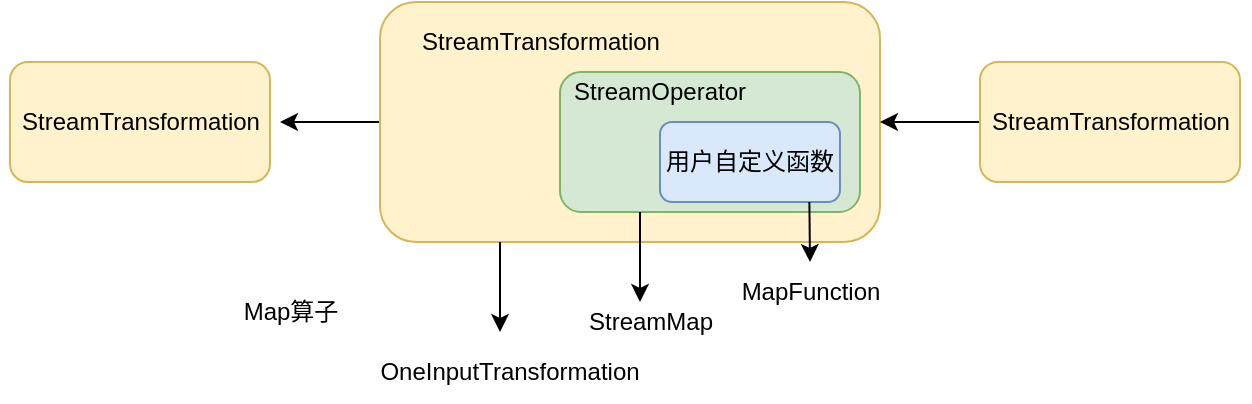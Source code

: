 <mxfile version="20.5.3" type="github">
  <diagram id="A66iIDwvQ_yZnWwzmXOM" name="第 1 页">
    <mxGraphModel dx="681" dy="293" grid="1" gridSize="10" guides="1" tooltips="1" connect="1" arrows="1" fold="1" page="1" pageScale="1" pageWidth="827" pageHeight="1169" math="0" shadow="0">
      <root>
        <mxCell id="0" />
        <mxCell id="1" parent="0" />
        <mxCell id="7d0W0aQnqDNfrAavB2Uc-15" value="" style="edgeStyle=orthogonalEdgeStyle;rounded=0;orthogonalLoop=1;jettySize=auto;html=1;" edge="1" parent="1" source="7d0W0aQnqDNfrAavB2Uc-1" target="7d0W0aQnqDNfrAavB2Uc-12">
          <mxGeometry relative="1" as="geometry" />
        </mxCell>
        <mxCell id="7d0W0aQnqDNfrAavB2Uc-1" value="" style="rounded=1;whiteSpace=wrap;html=1;fillColor=#fff2cc;strokeColor=#d6b656;" vertex="1" parent="1">
          <mxGeometry x="310" y="150" width="250" height="120" as="geometry" />
        </mxCell>
        <mxCell id="7d0W0aQnqDNfrAavB2Uc-2" value="" style="rounded=1;whiteSpace=wrap;html=1;fillColor=#d5e8d4;strokeColor=#82b366;" vertex="1" parent="1">
          <mxGeometry x="400" y="185" width="150" height="70" as="geometry" />
        </mxCell>
        <mxCell id="7d0W0aQnqDNfrAavB2Uc-5" value="用户自定义函数" style="rounded=1;whiteSpace=wrap;html=1;fillColor=#dae8fc;strokeColor=#6c8ebf;" vertex="1" parent="1">
          <mxGeometry x="450" y="210" width="90" height="40" as="geometry" />
        </mxCell>
        <mxCell id="7d0W0aQnqDNfrAavB2Uc-6" value="" style="rounded=1;whiteSpace=wrap;html=1;fillColor=#fff2cc;strokeColor=#d6b656;" vertex="1" parent="1">
          <mxGeometry x="125" y="180" width="130" height="60" as="geometry" />
        </mxCell>
        <mxCell id="7d0W0aQnqDNfrAavB2Uc-8" value="OneInputTransformation" style="text;html=1;strokeColor=none;fillColor=none;align=center;verticalAlign=middle;whiteSpace=wrap;rounded=0;" vertex="1" parent="1">
          <mxGeometry x="300" y="320" width="150" height="30" as="geometry" />
        </mxCell>
        <mxCell id="7d0W0aQnqDNfrAavB2Uc-9" value="StreamOperator" style="text;html=1;strokeColor=none;fillColor=none;align=center;verticalAlign=middle;whiteSpace=wrap;rounded=0;" vertex="1" parent="1">
          <mxGeometry x="420" y="180" width="60" height="30" as="geometry" />
        </mxCell>
        <mxCell id="7d0W0aQnqDNfrAavB2Uc-11" value="StreamTransformation" style="text;html=1;align=center;verticalAlign=middle;resizable=0;points=[];autosize=1;strokeColor=none;fillColor=none;" vertex="1" parent="1">
          <mxGeometry x="320" y="155" width="140" height="30" as="geometry" />
        </mxCell>
        <mxCell id="7d0W0aQnqDNfrAavB2Uc-12" value="StreamTransformation" style="text;html=1;align=center;verticalAlign=middle;resizable=0;points=[];autosize=1;strokeColor=none;fillColor=none;" vertex="1" parent="1">
          <mxGeometry x="120" y="195" width="140" height="30" as="geometry" />
        </mxCell>
        <mxCell id="7d0W0aQnqDNfrAavB2Uc-19" value="" style="edgeStyle=orthogonalEdgeStyle;rounded=0;orthogonalLoop=1;jettySize=auto;html=1;entryX=1;entryY=0.5;entryDx=0;entryDy=0;" edge="1" parent="1" source="7d0W0aQnqDNfrAavB2Uc-13" target="7d0W0aQnqDNfrAavB2Uc-1">
          <mxGeometry relative="1" as="geometry" />
        </mxCell>
        <mxCell id="7d0W0aQnqDNfrAavB2Uc-13" value="" style="rounded=1;whiteSpace=wrap;html=1;fillColor=#fff2cc;strokeColor=#d6b656;" vertex="1" parent="1">
          <mxGeometry x="610" y="180" width="130" height="60" as="geometry" />
        </mxCell>
        <mxCell id="7d0W0aQnqDNfrAavB2Uc-14" value="StreamTransformation" style="text;html=1;align=center;verticalAlign=middle;resizable=0;points=[];autosize=1;strokeColor=none;fillColor=none;" vertex="1" parent="1">
          <mxGeometry x="605" y="195" width="140" height="30" as="geometry" />
        </mxCell>
        <mxCell id="7d0W0aQnqDNfrAavB2Uc-20" value="" style="endArrow=classic;html=1;rounded=0;" edge="1" parent="1">
          <mxGeometry width="50" height="50" relative="1" as="geometry">
            <mxPoint x="440" y="255" as="sourcePoint" />
            <mxPoint x="440" y="300" as="targetPoint" />
          </mxGeometry>
        </mxCell>
        <mxCell id="7d0W0aQnqDNfrAavB2Uc-21" value="StreamMap" style="text;html=1;align=center;verticalAlign=middle;resizable=0;points=[];autosize=1;strokeColor=none;fillColor=none;" vertex="1" parent="1">
          <mxGeometry x="400" y="295" width="90" height="30" as="geometry" />
        </mxCell>
        <mxCell id="7d0W0aQnqDNfrAavB2Uc-23" value="MapFunction" style="text;html=1;align=center;verticalAlign=middle;resizable=0;points=[];autosize=1;strokeColor=none;fillColor=none;" vertex="1" parent="1">
          <mxGeometry x="480" y="280" width="90" height="30" as="geometry" />
        </mxCell>
        <mxCell id="7d0W0aQnqDNfrAavB2Uc-24" value="Map算子" style="text;html=1;align=center;verticalAlign=middle;resizable=0;points=[];autosize=1;strokeColor=none;fillColor=none;" vertex="1" parent="1">
          <mxGeometry x="230" y="290" width="70" height="30" as="geometry" />
        </mxCell>
        <mxCell id="7d0W0aQnqDNfrAavB2Uc-27" value="" style="endArrow=classic;html=1;rounded=0;" edge="1" parent="1">
          <mxGeometry width="50" height="50" relative="1" as="geometry">
            <mxPoint x="370" y="270" as="sourcePoint" />
            <mxPoint x="370" y="315" as="targetPoint" />
          </mxGeometry>
        </mxCell>
        <mxCell id="7d0W0aQnqDNfrAavB2Uc-29" value="" style="endArrow=classic;html=1;rounded=0;" edge="1" parent="1">
          <mxGeometry width="50" height="50" relative="1" as="geometry">
            <mxPoint x="524.69" y="250" as="sourcePoint" />
            <mxPoint x="525" y="280" as="targetPoint" />
          </mxGeometry>
        </mxCell>
      </root>
    </mxGraphModel>
  </diagram>
</mxfile>
